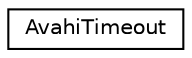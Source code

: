 digraph "Graphical Class Hierarchy"
{
  edge [fontname="Helvetica",fontsize="10",labelfontname="Helvetica",labelfontsize="10"];
  node [fontname="Helvetica",fontsize="10",shape=record];
  rankdir="LR";
  Node0 [label="AvahiTimeout",height=0.2,width=0.4,color="black", fillcolor="white", style="filled",URL="$db/dfa/structAvahiTimeout.html",tooltip="This structure implements the AvahiTimeout. "];
}
